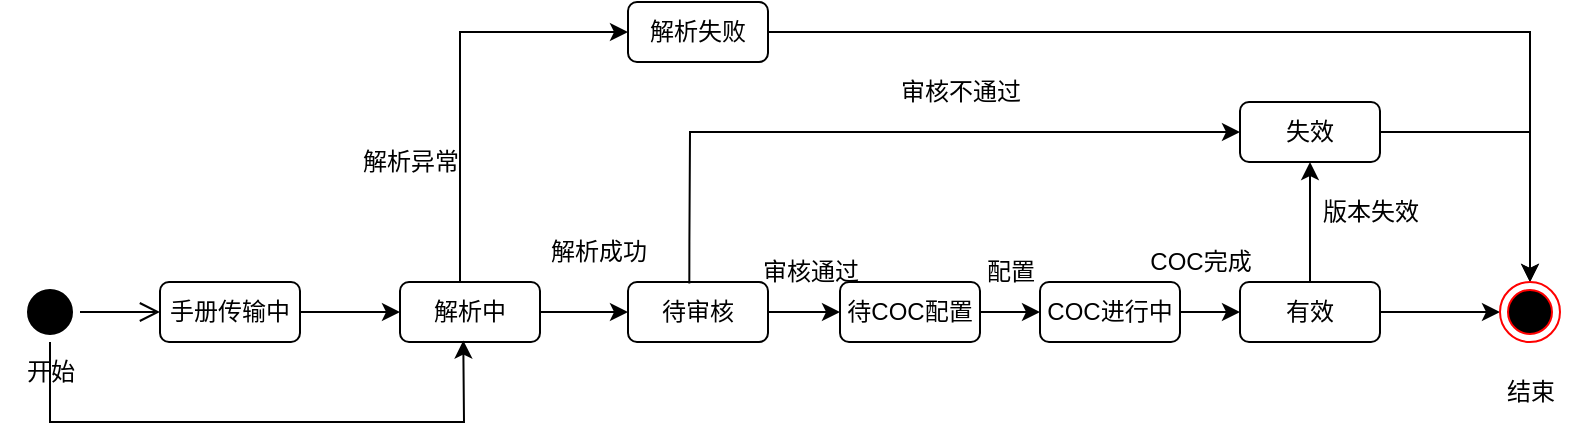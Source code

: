 <mxfile version="20.8.3" type="github">
  <diagram id="PT3z5RParaZG4W954jeg" name="第 1 页">
    <mxGraphModel dx="1247" dy="229" grid="1" gridSize="10" guides="1" tooltips="1" connect="1" arrows="1" fold="1" page="1" pageScale="1" pageWidth="827" pageHeight="1169" math="0" shadow="0">
      <root>
        <mxCell id="0" />
        <mxCell id="1" parent="0" />
        <mxCell id="SI5dUTbrPntSYdzQ7jf7-1" style="edgeStyle=orthogonalEdgeStyle;rounded=0;orthogonalLoop=1;jettySize=auto;html=1;strokeColor=#000000;" edge="1" parent="1" source="SI5dUTbrPntSYdzQ7jf7-3" target="SI5dUTbrPntSYdzQ7jf7-8">
          <mxGeometry relative="1" as="geometry" />
        </mxCell>
        <mxCell id="SI5dUTbrPntSYdzQ7jf7-2" style="edgeStyle=orthogonalEdgeStyle;rounded=0;orthogonalLoop=1;jettySize=auto;html=1;entryX=0;entryY=0.5;entryDx=0;entryDy=0;strokeColor=#000000;" edge="1" parent="1" source="SI5dUTbrPntSYdzQ7jf7-3" target="SI5dUTbrPntSYdzQ7jf7-12">
          <mxGeometry relative="1" as="geometry">
            <Array as="points">
              <mxPoint x="160" y="55" />
            </Array>
          </mxGeometry>
        </mxCell>
        <mxCell id="SI5dUTbrPntSYdzQ7jf7-3" value="解析中" style="rounded=1;whiteSpace=wrap;html=1;" vertex="1" parent="1">
          <mxGeometry x="130" y="180" width="70" height="30" as="geometry" />
        </mxCell>
        <mxCell id="SI5dUTbrPntSYdzQ7jf7-4" value="" style="ellipse;html=1;shape=startState;fillColor=#000000;strokeColor=#000000;" vertex="1" parent="1">
          <mxGeometry x="-60" y="180" width="30" height="30" as="geometry" />
        </mxCell>
        <mxCell id="SI5dUTbrPntSYdzQ7jf7-5" value="" style="edgeStyle=orthogonalEdgeStyle;html=1;verticalAlign=bottom;endArrow=open;endSize=8;strokeColor=#000000;rounded=0;" edge="1" parent="1" source="SI5dUTbrPntSYdzQ7jf7-4">
          <mxGeometry relative="1" as="geometry">
            <mxPoint x="10" y="195" as="targetPoint" />
          </mxGeometry>
        </mxCell>
        <mxCell id="SI5dUTbrPntSYdzQ7jf7-7" style="edgeStyle=orthogonalEdgeStyle;rounded=0;orthogonalLoop=1;jettySize=auto;html=1;entryX=0;entryY=0.5;entryDx=0;entryDy=0;strokeColor=#000000;" edge="1" parent="1" source="SI5dUTbrPntSYdzQ7jf7-8" target="SI5dUTbrPntSYdzQ7jf7-10">
          <mxGeometry relative="1" as="geometry" />
        </mxCell>
        <mxCell id="SI5dUTbrPntSYdzQ7jf7-8" value="待审核" style="rounded=1;whiteSpace=wrap;html=1;" vertex="1" parent="1">
          <mxGeometry x="244" y="180" width="70" height="30" as="geometry" />
        </mxCell>
        <mxCell id="SI5dUTbrPntSYdzQ7jf7-9" style="edgeStyle=orthogonalEdgeStyle;rounded=0;orthogonalLoop=1;jettySize=auto;html=1;strokeColor=#000000;" edge="1" parent="1" source="SI5dUTbrPntSYdzQ7jf7-10" target="SI5dUTbrPntSYdzQ7jf7-16">
          <mxGeometry relative="1" as="geometry" />
        </mxCell>
        <mxCell id="SI5dUTbrPntSYdzQ7jf7-10" value="待COC配置" style="rounded=1;whiteSpace=wrap;html=1;" vertex="1" parent="1">
          <mxGeometry x="350" y="180" width="70" height="30" as="geometry" />
        </mxCell>
        <mxCell id="SI5dUTbrPntSYdzQ7jf7-11" style="edgeStyle=orthogonalEdgeStyle;rounded=0;orthogonalLoop=1;jettySize=auto;html=1;strokeColor=#000000;" edge="1" parent="1" source="SI5dUTbrPntSYdzQ7jf7-12" target="SI5dUTbrPntSYdzQ7jf7-19">
          <mxGeometry relative="1" as="geometry" />
        </mxCell>
        <mxCell id="SI5dUTbrPntSYdzQ7jf7-12" value="解析失败" style="rounded=1;whiteSpace=wrap;html=1;" vertex="1" parent="1">
          <mxGeometry x="244" y="40" width="70" height="30" as="geometry" />
        </mxCell>
        <mxCell id="SI5dUTbrPntSYdzQ7jf7-13" style="edgeStyle=orthogonalEdgeStyle;rounded=0;orthogonalLoop=1;jettySize=auto;html=1;entryX=0;entryY=0.5;entryDx=0;entryDy=0;strokeColor=#000000;" edge="1" parent="1" source="SI5dUTbrPntSYdzQ7jf7-15" target="SI5dUTbrPntSYdzQ7jf7-19">
          <mxGeometry relative="1" as="geometry" />
        </mxCell>
        <mxCell id="SI5dUTbrPntSYdzQ7jf7-14" style="edgeStyle=orthogonalEdgeStyle;rounded=0;orthogonalLoop=1;jettySize=auto;html=1;entryX=0.5;entryY=1;entryDx=0;entryDy=0;strokeColor=#000000;" edge="1" parent="1" source="SI5dUTbrPntSYdzQ7jf7-15" target="SI5dUTbrPntSYdzQ7jf7-18">
          <mxGeometry relative="1" as="geometry" />
        </mxCell>
        <mxCell id="SI5dUTbrPntSYdzQ7jf7-15" value="有效" style="rounded=1;whiteSpace=wrap;html=1;" vertex="1" parent="1">
          <mxGeometry x="550" y="180" width="70" height="30" as="geometry" />
        </mxCell>
        <mxCell id="SI5dUTbrPntSYdzQ7jf7-16" value="COC进行中" style="rounded=1;whiteSpace=wrap;html=1;" vertex="1" parent="1">
          <mxGeometry x="450" y="180" width="70" height="30" as="geometry" />
        </mxCell>
        <mxCell id="SI5dUTbrPntSYdzQ7jf7-17" style="edgeStyle=orthogonalEdgeStyle;rounded=0;orthogonalLoop=1;jettySize=auto;html=1;strokeColor=#000000;" edge="1" parent="1" source="SI5dUTbrPntSYdzQ7jf7-18" target="SI5dUTbrPntSYdzQ7jf7-19">
          <mxGeometry relative="1" as="geometry" />
        </mxCell>
        <mxCell id="SI5dUTbrPntSYdzQ7jf7-18" value="失效" style="rounded=1;whiteSpace=wrap;html=1;" vertex="1" parent="1">
          <mxGeometry x="550" y="90" width="70" height="30" as="geometry" />
        </mxCell>
        <mxCell id="SI5dUTbrPntSYdzQ7jf7-19" value="" style="ellipse;html=1;shape=endState;fillColor=#000000;strokeColor=#ff0000;" vertex="1" parent="1">
          <mxGeometry x="680" y="180" width="30" height="30" as="geometry" />
        </mxCell>
        <mxCell id="SI5dUTbrPntSYdzQ7jf7-20" value="" style="endArrow=classic;html=1;rounded=0;strokeColor=#000000;exitX=1;exitY=0.5;exitDx=0;exitDy=0;entryX=0;entryY=0.5;entryDx=0;entryDy=0;edgeStyle=orthogonalEdgeStyle;" edge="1" parent="1" source="SI5dUTbrPntSYdzQ7jf7-16" target="SI5dUTbrPntSYdzQ7jf7-15">
          <mxGeometry width="50" height="50" relative="1" as="geometry">
            <mxPoint x="270" y="280" as="sourcePoint" />
            <mxPoint x="320" y="230" as="targetPoint" />
          </mxGeometry>
        </mxCell>
        <mxCell id="SI5dUTbrPntSYdzQ7jf7-21" value="开始" style="text;html=1;align=center;verticalAlign=middle;resizable=0;points=[];autosize=1;strokeColor=none;fillColor=none;" vertex="1" parent="1">
          <mxGeometry x="-70" y="210" width="50" height="30" as="geometry" />
        </mxCell>
        <mxCell id="SI5dUTbrPntSYdzQ7jf7-22" value="结束" style="text;html=1;align=center;verticalAlign=middle;resizable=0;points=[];autosize=1;strokeColor=none;fillColor=none;" vertex="1" parent="1">
          <mxGeometry x="670" y="220" width="50" height="30" as="geometry" />
        </mxCell>
        <mxCell id="SI5dUTbrPntSYdzQ7jf7-23" value="" style="endArrow=classic;html=1;rounded=0;strokeColor=#000000;exitX=0.438;exitY=0.026;exitDx=0;exitDy=0;exitPerimeter=0;edgeStyle=orthogonalEdgeStyle;" edge="1" parent="1" source="SI5dUTbrPntSYdzQ7jf7-8" target="SI5dUTbrPntSYdzQ7jf7-18">
          <mxGeometry width="50" height="50" relative="1" as="geometry">
            <mxPoint x="270" y="280" as="sourcePoint" />
            <mxPoint x="320" y="230" as="targetPoint" />
            <Array as="points">
              <mxPoint x="275" y="160" />
              <mxPoint x="275" y="105" />
            </Array>
          </mxGeometry>
        </mxCell>
        <mxCell id="SI5dUTbrPntSYdzQ7jf7-24" value="解析异常" style="text;html=1;align=center;verticalAlign=middle;resizable=0;points=[];autosize=1;strokeColor=none;fillColor=none;" vertex="1" parent="1">
          <mxGeometry x="100" y="105" width="70" height="30" as="geometry" />
        </mxCell>
        <mxCell id="SI5dUTbrPntSYdzQ7jf7-25" value="解析成功" style="text;html=1;align=center;verticalAlign=middle;resizable=0;points=[];autosize=1;strokeColor=none;fillColor=none;" vertex="1" parent="1">
          <mxGeometry x="194" y="150" width="70" height="30" as="geometry" />
        </mxCell>
        <mxCell id="SI5dUTbrPntSYdzQ7jf7-26" value="审核通过" style="text;html=1;align=center;verticalAlign=middle;resizable=0;points=[];autosize=1;strokeColor=none;fillColor=none;" vertex="1" parent="1">
          <mxGeometry x="300" y="160" width="70" height="30" as="geometry" />
        </mxCell>
        <mxCell id="SI5dUTbrPntSYdzQ7jf7-27" value="配置" style="text;html=1;align=center;verticalAlign=middle;resizable=0;points=[];autosize=1;strokeColor=none;fillColor=none;" vertex="1" parent="1">
          <mxGeometry x="410" y="160" width="50" height="30" as="geometry" />
        </mxCell>
        <mxCell id="SI5dUTbrPntSYdzQ7jf7-28" value="审核不通过" style="text;html=1;align=center;verticalAlign=middle;resizable=0;points=[];autosize=1;strokeColor=none;fillColor=none;" vertex="1" parent="1">
          <mxGeometry x="370" y="70" width="80" height="30" as="geometry" />
        </mxCell>
        <mxCell id="SI5dUTbrPntSYdzQ7jf7-29" value="版本失效" style="text;html=1;align=center;verticalAlign=middle;resizable=0;points=[];autosize=1;strokeColor=none;fillColor=none;" vertex="1" parent="1">
          <mxGeometry x="580" y="130" width="70" height="30" as="geometry" />
        </mxCell>
        <mxCell id="SI5dUTbrPntSYdzQ7jf7-30" value="COC完成" style="text;html=1;align=center;verticalAlign=middle;resizable=0;points=[];autosize=1;strokeColor=none;fillColor=none;" vertex="1" parent="1">
          <mxGeometry x="495" y="155" width="70" height="30" as="geometry" />
        </mxCell>
        <mxCell id="SI5dUTbrPntSYdzQ7jf7-32" style="edgeStyle=orthogonalEdgeStyle;rounded=0;orthogonalLoop=1;jettySize=auto;html=1;entryX=0;entryY=0.5;entryDx=0;entryDy=0;" edge="1" parent="1" source="SI5dUTbrPntSYdzQ7jf7-31" target="SI5dUTbrPntSYdzQ7jf7-3">
          <mxGeometry relative="1" as="geometry" />
        </mxCell>
        <mxCell id="SI5dUTbrPntSYdzQ7jf7-31" value="手册传输中" style="rounded=1;whiteSpace=wrap;html=1;" vertex="1" parent="1">
          <mxGeometry x="10" y="180" width="70" height="30" as="geometry" />
        </mxCell>
        <mxCell id="SI5dUTbrPntSYdzQ7jf7-33" value="" style="endArrow=classic;html=1;rounded=0;entryX=0.452;entryY=0.975;entryDx=0;entryDy=0;entryPerimeter=0;" edge="1" parent="1" source="SI5dUTbrPntSYdzQ7jf7-4" target="SI5dUTbrPntSYdzQ7jf7-3">
          <mxGeometry width="50" height="50" relative="1" as="geometry">
            <mxPoint x="130" y="210" as="sourcePoint" />
            <mxPoint x="180" y="160" as="targetPoint" />
            <Array as="points">
              <mxPoint x="-45" y="250" />
              <mxPoint x="162" y="250" />
            </Array>
          </mxGeometry>
        </mxCell>
      </root>
    </mxGraphModel>
  </diagram>
</mxfile>
